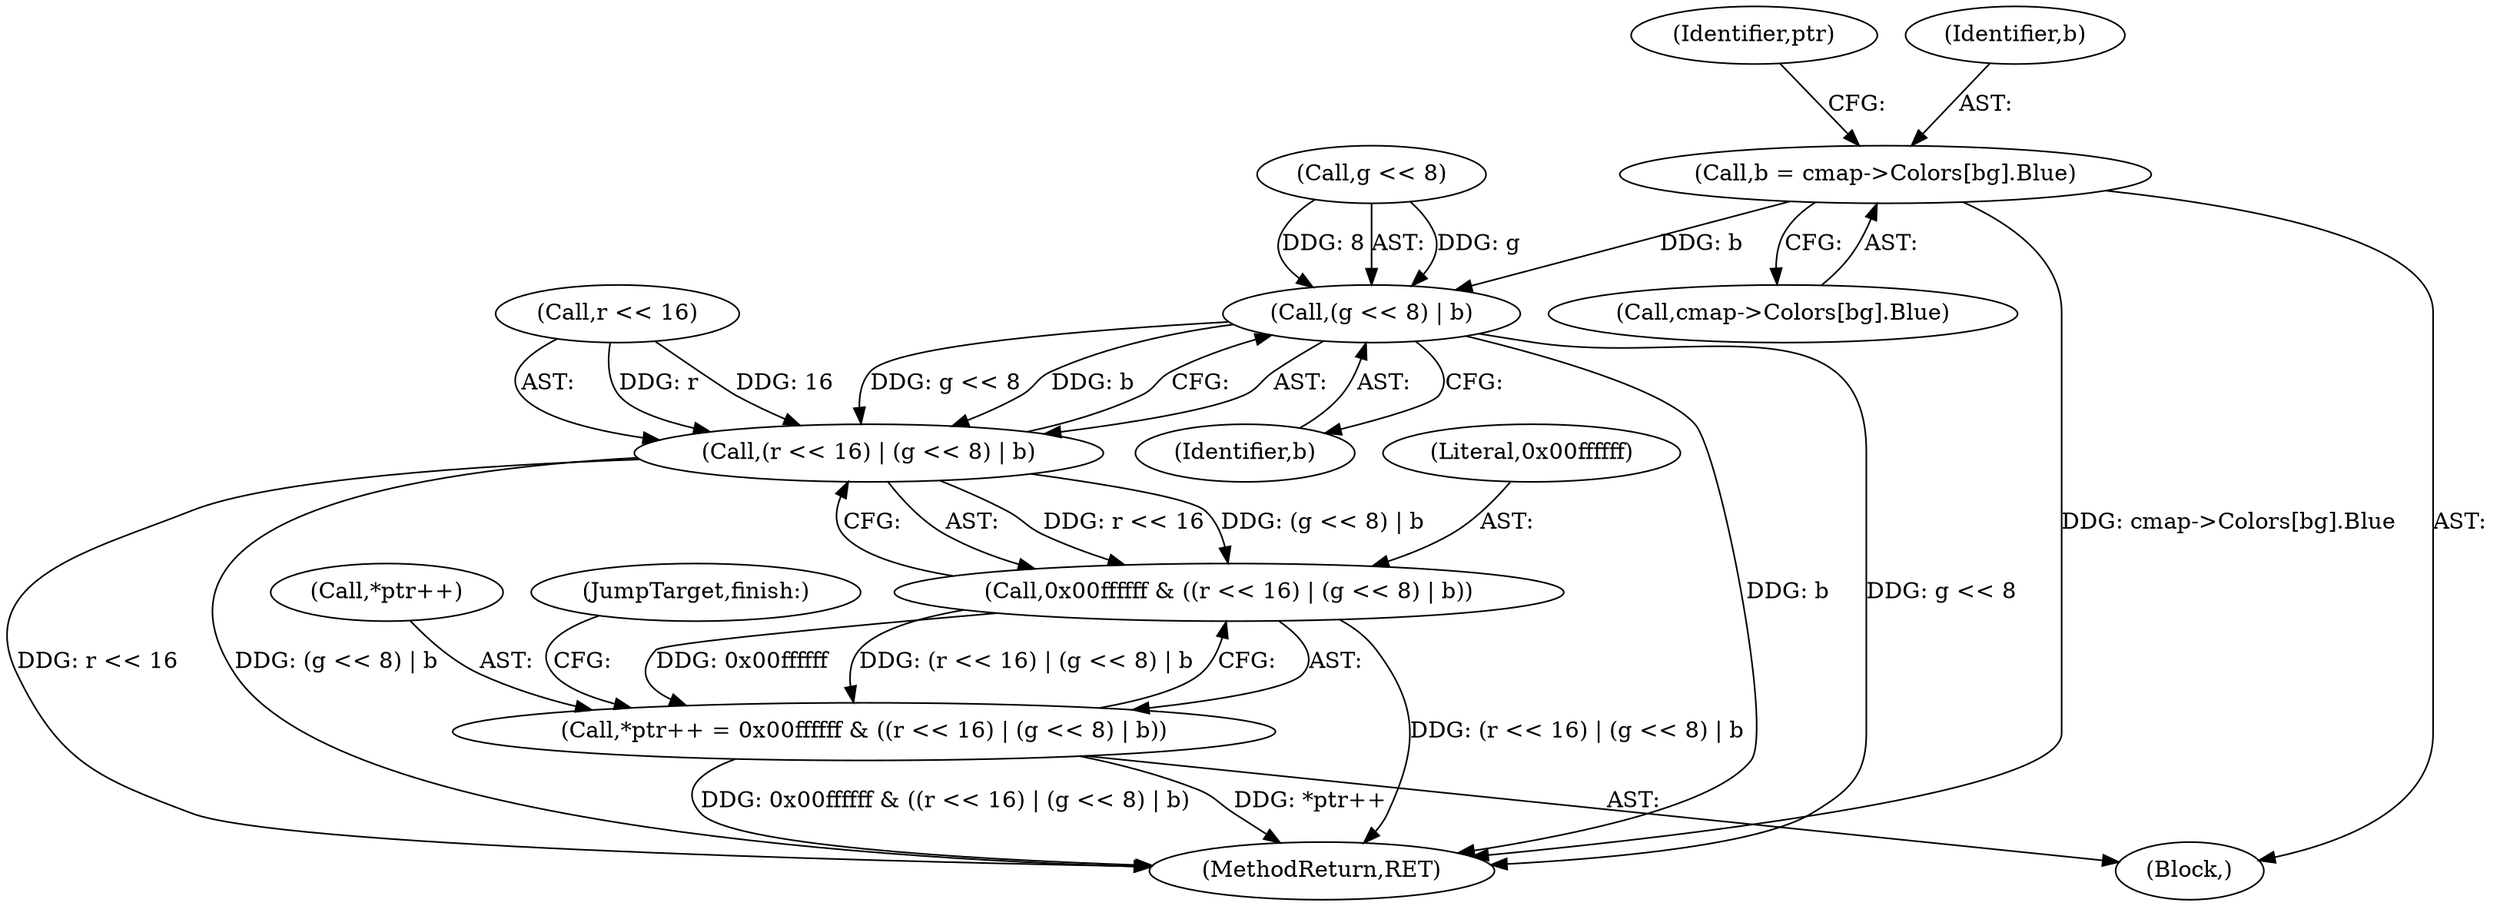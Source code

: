 digraph "0_enlightment_37a96801663b7b4cd3fbe56cc0eb8b6a17e766a8@array" {
"1000714" [label="(Call,b = cmap->Colors[bg].Blue)"];
"1000733" [label="(Call,(g << 8) | b)"];
"1000729" [label="(Call,(r << 16) | (g << 8) | b)"];
"1000727" [label="(Call,0x00ffffff & ((r << 16) | (g << 8) | b))"];
"1000723" [label="(Call,*ptr++ = 0x00ffffff & ((r << 16) | (g << 8) | b))"];
"1000726" [label="(Identifier,ptr)"];
"1000729" [label="(Call,(r << 16) | (g << 8) | b)"];
"1000773" [label="(MethodReturn,RET)"];
"1000734" [label="(Call,g << 8)"];
"1000728" [label="(Literal,0x00ffffff)"];
"1000727" [label="(Call,0x00ffffff & ((r << 16) | (g << 8) | b))"];
"1000695" [label="(Block,)"];
"1000730" [label="(Call,r << 16)"];
"1000723" [label="(Call,*ptr++ = 0x00ffffff & ((r << 16) | (g << 8) | b))"];
"1000716" [label="(Call,cmap->Colors[bg].Blue)"];
"1000738" [label="(JumpTarget,finish:)"];
"1000714" [label="(Call,b = cmap->Colors[bg].Blue)"];
"1000737" [label="(Identifier,b)"];
"1000733" [label="(Call,(g << 8) | b)"];
"1000724" [label="(Call,*ptr++)"];
"1000715" [label="(Identifier,b)"];
"1000714" -> "1000695"  [label="AST: "];
"1000714" -> "1000716"  [label="CFG: "];
"1000715" -> "1000714"  [label="AST: "];
"1000716" -> "1000714"  [label="AST: "];
"1000726" -> "1000714"  [label="CFG: "];
"1000714" -> "1000773"  [label="DDG: cmap->Colors[bg].Blue"];
"1000714" -> "1000733"  [label="DDG: b"];
"1000733" -> "1000729"  [label="AST: "];
"1000733" -> "1000737"  [label="CFG: "];
"1000734" -> "1000733"  [label="AST: "];
"1000737" -> "1000733"  [label="AST: "];
"1000729" -> "1000733"  [label="CFG: "];
"1000733" -> "1000773"  [label="DDG: g << 8"];
"1000733" -> "1000773"  [label="DDG: b"];
"1000733" -> "1000729"  [label="DDG: g << 8"];
"1000733" -> "1000729"  [label="DDG: b"];
"1000734" -> "1000733"  [label="DDG: g"];
"1000734" -> "1000733"  [label="DDG: 8"];
"1000729" -> "1000727"  [label="AST: "];
"1000730" -> "1000729"  [label="AST: "];
"1000727" -> "1000729"  [label="CFG: "];
"1000729" -> "1000773"  [label="DDG: r << 16"];
"1000729" -> "1000773"  [label="DDG: (g << 8) | b"];
"1000729" -> "1000727"  [label="DDG: r << 16"];
"1000729" -> "1000727"  [label="DDG: (g << 8) | b"];
"1000730" -> "1000729"  [label="DDG: r"];
"1000730" -> "1000729"  [label="DDG: 16"];
"1000727" -> "1000723"  [label="AST: "];
"1000728" -> "1000727"  [label="AST: "];
"1000723" -> "1000727"  [label="CFG: "];
"1000727" -> "1000773"  [label="DDG: (r << 16) | (g << 8) | b"];
"1000727" -> "1000723"  [label="DDG: 0x00ffffff"];
"1000727" -> "1000723"  [label="DDG: (r << 16) | (g << 8) | b"];
"1000723" -> "1000695"  [label="AST: "];
"1000724" -> "1000723"  [label="AST: "];
"1000738" -> "1000723"  [label="CFG: "];
"1000723" -> "1000773"  [label="DDG: *ptr++"];
"1000723" -> "1000773"  [label="DDG: 0x00ffffff & ((r << 16) | (g << 8) | b)"];
}
